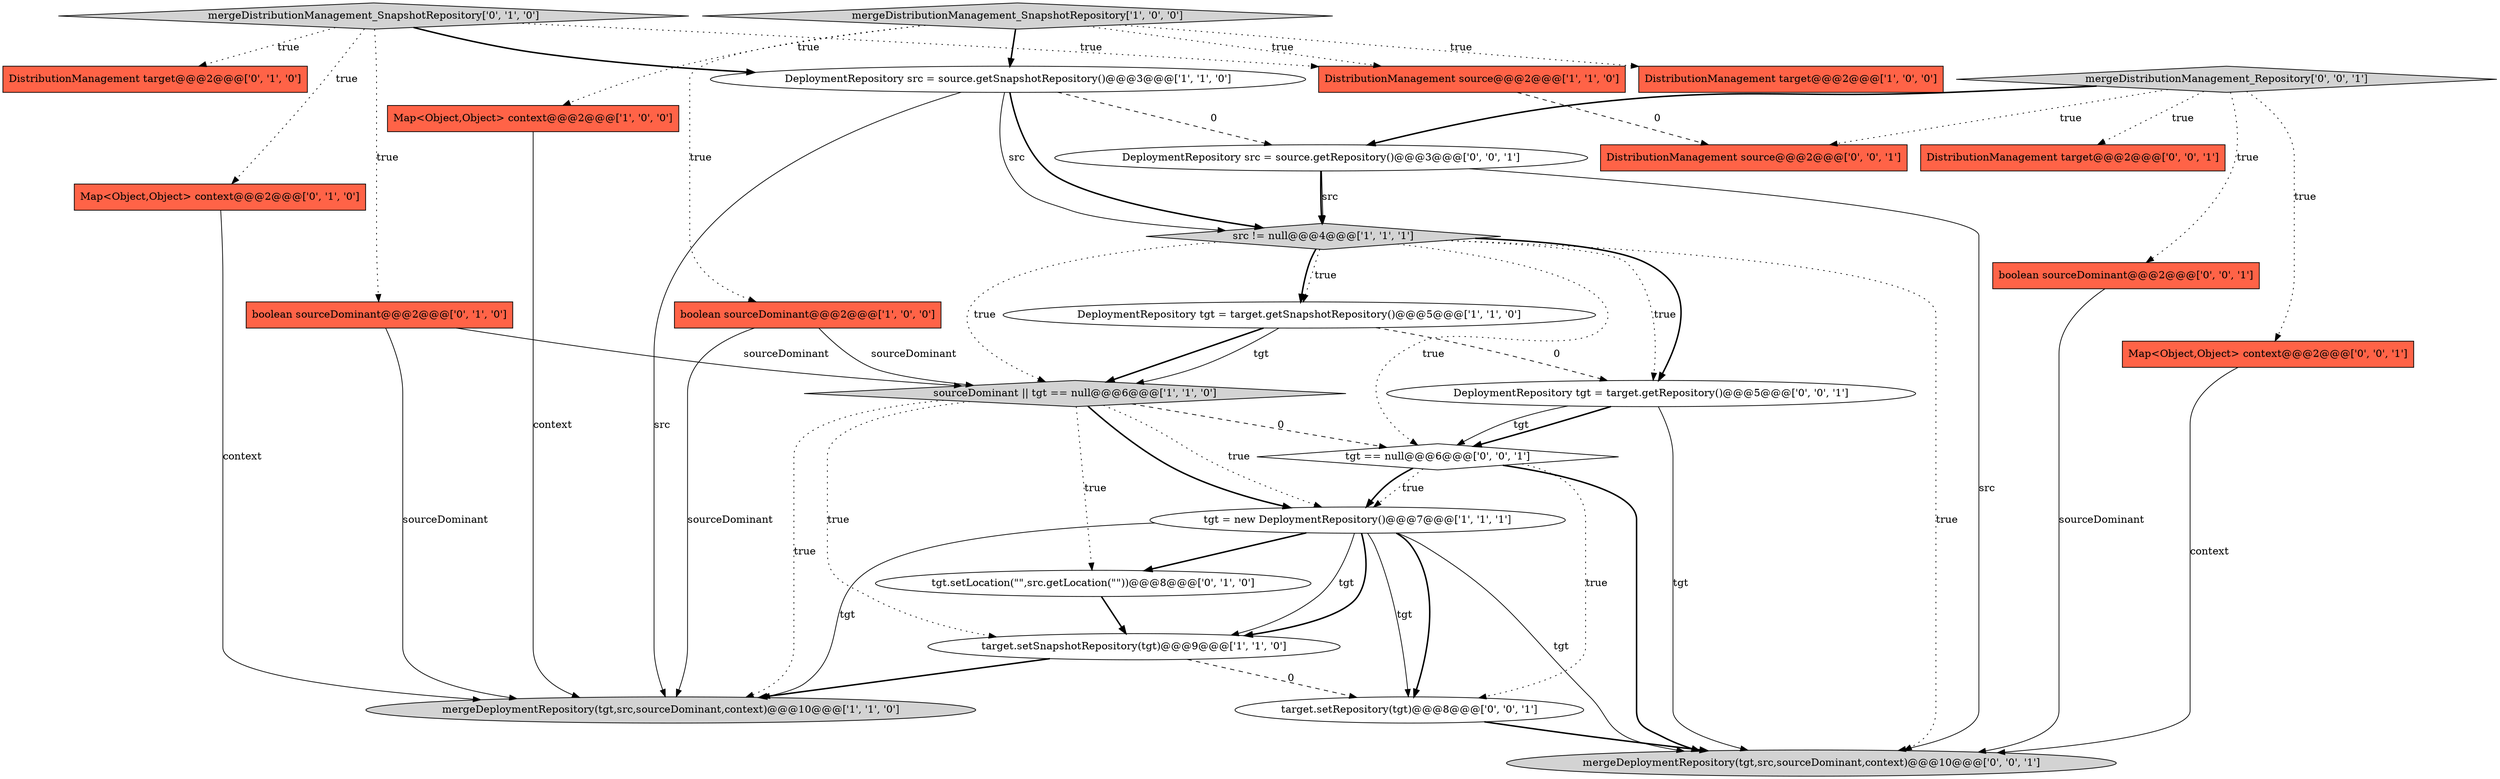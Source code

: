 digraph {
14 [style = filled, label = "mergeDistributionManagement_SnapshotRepository['0', '1', '0']", fillcolor = lightgray, shape = diamond image = "AAA0AAABBB2BBB"];
20 [style = filled, label = "DeploymentRepository tgt = target.getRepository()@@@5@@@['0', '0', '1']", fillcolor = white, shape = ellipse image = "AAA0AAABBB3BBB"];
0 [style = filled, label = "DeploymentRepository src = source.getSnapshotRepository()@@@3@@@['1', '1', '0']", fillcolor = white, shape = ellipse image = "AAA0AAABBB1BBB"];
3 [style = filled, label = "tgt = new DeploymentRepository()@@@7@@@['1', '1', '1']", fillcolor = white, shape = ellipse image = "AAA0AAABBB1BBB"];
15 [style = filled, label = "boolean sourceDominant@@@2@@@['0', '1', '0']", fillcolor = tomato, shape = box image = "AAA0AAABBB2BBB"];
19 [style = filled, label = "mergeDeploymentRepository(tgt,src,sourceDominant,context)@@@10@@@['0', '0', '1']", fillcolor = lightgray, shape = ellipse image = "AAA0AAABBB3BBB"];
17 [style = filled, label = "DistributionManagement target@@@2@@@['0', '0', '1']", fillcolor = tomato, shape = box image = "AAA0AAABBB3BBB"];
22 [style = filled, label = "DistributionManagement source@@@2@@@['0', '0', '1']", fillcolor = tomato, shape = box image = "AAA0AAABBB3BBB"];
24 [style = filled, label = "DeploymentRepository src = source.getRepository()@@@3@@@['0', '0', '1']", fillcolor = white, shape = ellipse image = "AAA0AAABBB3BBB"];
4 [style = filled, label = "target.setSnapshotRepository(tgt)@@@9@@@['1', '1', '0']", fillcolor = white, shape = ellipse image = "AAA0AAABBB1BBB"];
2 [style = filled, label = "sourceDominant || tgt == null@@@6@@@['1', '1', '0']", fillcolor = lightgray, shape = diamond image = "AAA0AAABBB1BBB"];
9 [style = filled, label = "DistributionManagement source@@@2@@@['1', '1', '0']", fillcolor = tomato, shape = box image = "AAA0AAABBB1BBB"];
16 [style = filled, label = "tgt.setLocation(\"\",src.getLocation(\"\"))@@@8@@@['0', '1', '0']", fillcolor = white, shape = ellipse image = "AAA1AAABBB2BBB"];
8 [style = filled, label = "boolean sourceDominant@@@2@@@['1', '0', '0']", fillcolor = tomato, shape = box image = "AAA0AAABBB1BBB"];
1 [style = filled, label = "src != null@@@4@@@['1', '1', '1']", fillcolor = lightgray, shape = diamond image = "AAA0AAABBB1BBB"];
11 [style = filled, label = "mergeDeploymentRepository(tgt,src,sourceDominant,context)@@@10@@@['1', '1', '0']", fillcolor = lightgray, shape = ellipse image = "AAA0AAABBB1BBB"];
23 [style = filled, label = "mergeDistributionManagement_Repository['0', '0', '1']", fillcolor = lightgray, shape = diamond image = "AAA0AAABBB3BBB"];
26 [style = filled, label = "target.setRepository(tgt)@@@8@@@['0', '0', '1']", fillcolor = white, shape = ellipse image = "AAA0AAABBB3BBB"];
10 [style = filled, label = "mergeDistributionManagement_SnapshotRepository['1', '0', '0']", fillcolor = lightgray, shape = diamond image = "AAA0AAABBB1BBB"];
25 [style = filled, label = "tgt == null@@@6@@@['0', '0', '1']", fillcolor = white, shape = diamond image = "AAA0AAABBB3BBB"];
21 [style = filled, label = "boolean sourceDominant@@@2@@@['0', '0', '1']", fillcolor = tomato, shape = box image = "AAA0AAABBB3BBB"];
7 [style = filled, label = "Map<Object,Object> context@@@2@@@['1', '0', '0']", fillcolor = tomato, shape = box image = "AAA0AAABBB1BBB"];
5 [style = filled, label = "DeploymentRepository tgt = target.getSnapshotRepository()@@@5@@@['1', '1', '0']", fillcolor = white, shape = ellipse image = "AAA0AAABBB1BBB"];
12 [style = filled, label = "DistributionManagement target@@@2@@@['0', '1', '0']", fillcolor = tomato, shape = box image = "AAA0AAABBB2BBB"];
13 [style = filled, label = "Map<Object,Object> context@@@2@@@['0', '1', '0']", fillcolor = tomato, shape = box image = "AAA0AAABBB2BBB"];
18 [style = filled, label = "Map<Object,Object> context@@@2@@@['0', '0', '1']", fillcolor = tomato, shape = box image = "AAA0AAABBB3BBB"];
6 [style = filled, label = "DistributionManagement target@@@2@@@['1', '0', '0']", fillcolor = tomato, shape = box image = "AAA0AAABBB1BBB"];
5->2 [style = bold, label=""];
13->11 [style = solid, label="context"];
2->11 [style = dotted, label="true"];
4->26 [style = dashed, label="0"];
25->3 [style = bold, label=""];
2->3 [style = dotted, label="true"];
2->4 [style = dotted, label="true"];
16->4 [style = bold, label=""];
2->25 [style = dashed, label="0"];
3->26 [style = bold, label=""];
23->24 [style = bold, label=""];
24->19 [style = solid, label="src"];
20->19 [style = solid, label="tgt"];
25->19 [style = bold, label=""];
4->11 [style = bold, label=""];
1->25 [style = dotted, label="true"];
3->26 [style = solid, label="tgt"];
0->24 [style = dashed, label="0"];
21->19 [style = solid, label="sourceDominant"];
14->0 [style = bold, label=""];
7->11 [style = solid, label="context"];
25->26 [style = dotted, label="true"];
10->7 [style = dotted, label="true"];
10->0 [style = bold, label=""];
14->12 [style = dotted, label="true"];
0->1 [style = bold, label=""];
20->25 [style = solid, label="tgt"];
2->16 [style = dotted, label="true"];
2->3 [style = bold, label=""];
24->1 [style = bold, label=""];
20->25 [style = bold, label=""];
26->19 [style = bold, label=""];
23->22 [style = dotted, label="true"];
0->11 [style = solid, label="src"];
8->2 [style = solid, label="sourceDominant"];
14->13 [style = dotted, label="true"];
14->15 [style = dotted, label="true"];
23->17 [style = dotted, label="true"];
1->5 [style = dotted, label="true"];
10->8 [style = dotted, label="true"];
15->2 [style = solid, label="sourceDominant"];
23->21 [style = dotted, label="true"];
23->18 [style = dotted, label="true"];
15->11 [style = solid, label="sourceDominant"];
5->20 [style = dashed, label="0"];
1->20 [style = dotted, label="true"];
24->1 [style = solid, label="src"];
18->19 [style = solid, label="context"];
1->19 [style = dotted, label="true"];
25->3 [style = dotted, label="true"];
1->2 [style = dotted, label="true"];
10->6 [style = dotted, label="true"];
3->11 [style = solid, label="tgt"];
8->11 [style = solid, label="sourceDominant"];
3->19 [style = solid, label="tgt"];
3->16 [style = bold, label=""];
0->1 [style = solid, label="src"];
1->20 [style = bold, label=""];
10->9 [style = dotted, label="true"];
3->4 [style = solid, label="tgt"];
5->2 [style = solid, label="tgt"];
3->4 [style = bold, label=""];
9->22 [style = dashed, label="0"];
1->5 [style = bold, label=""];
14->9 [style = dotted, label="true"];
}
